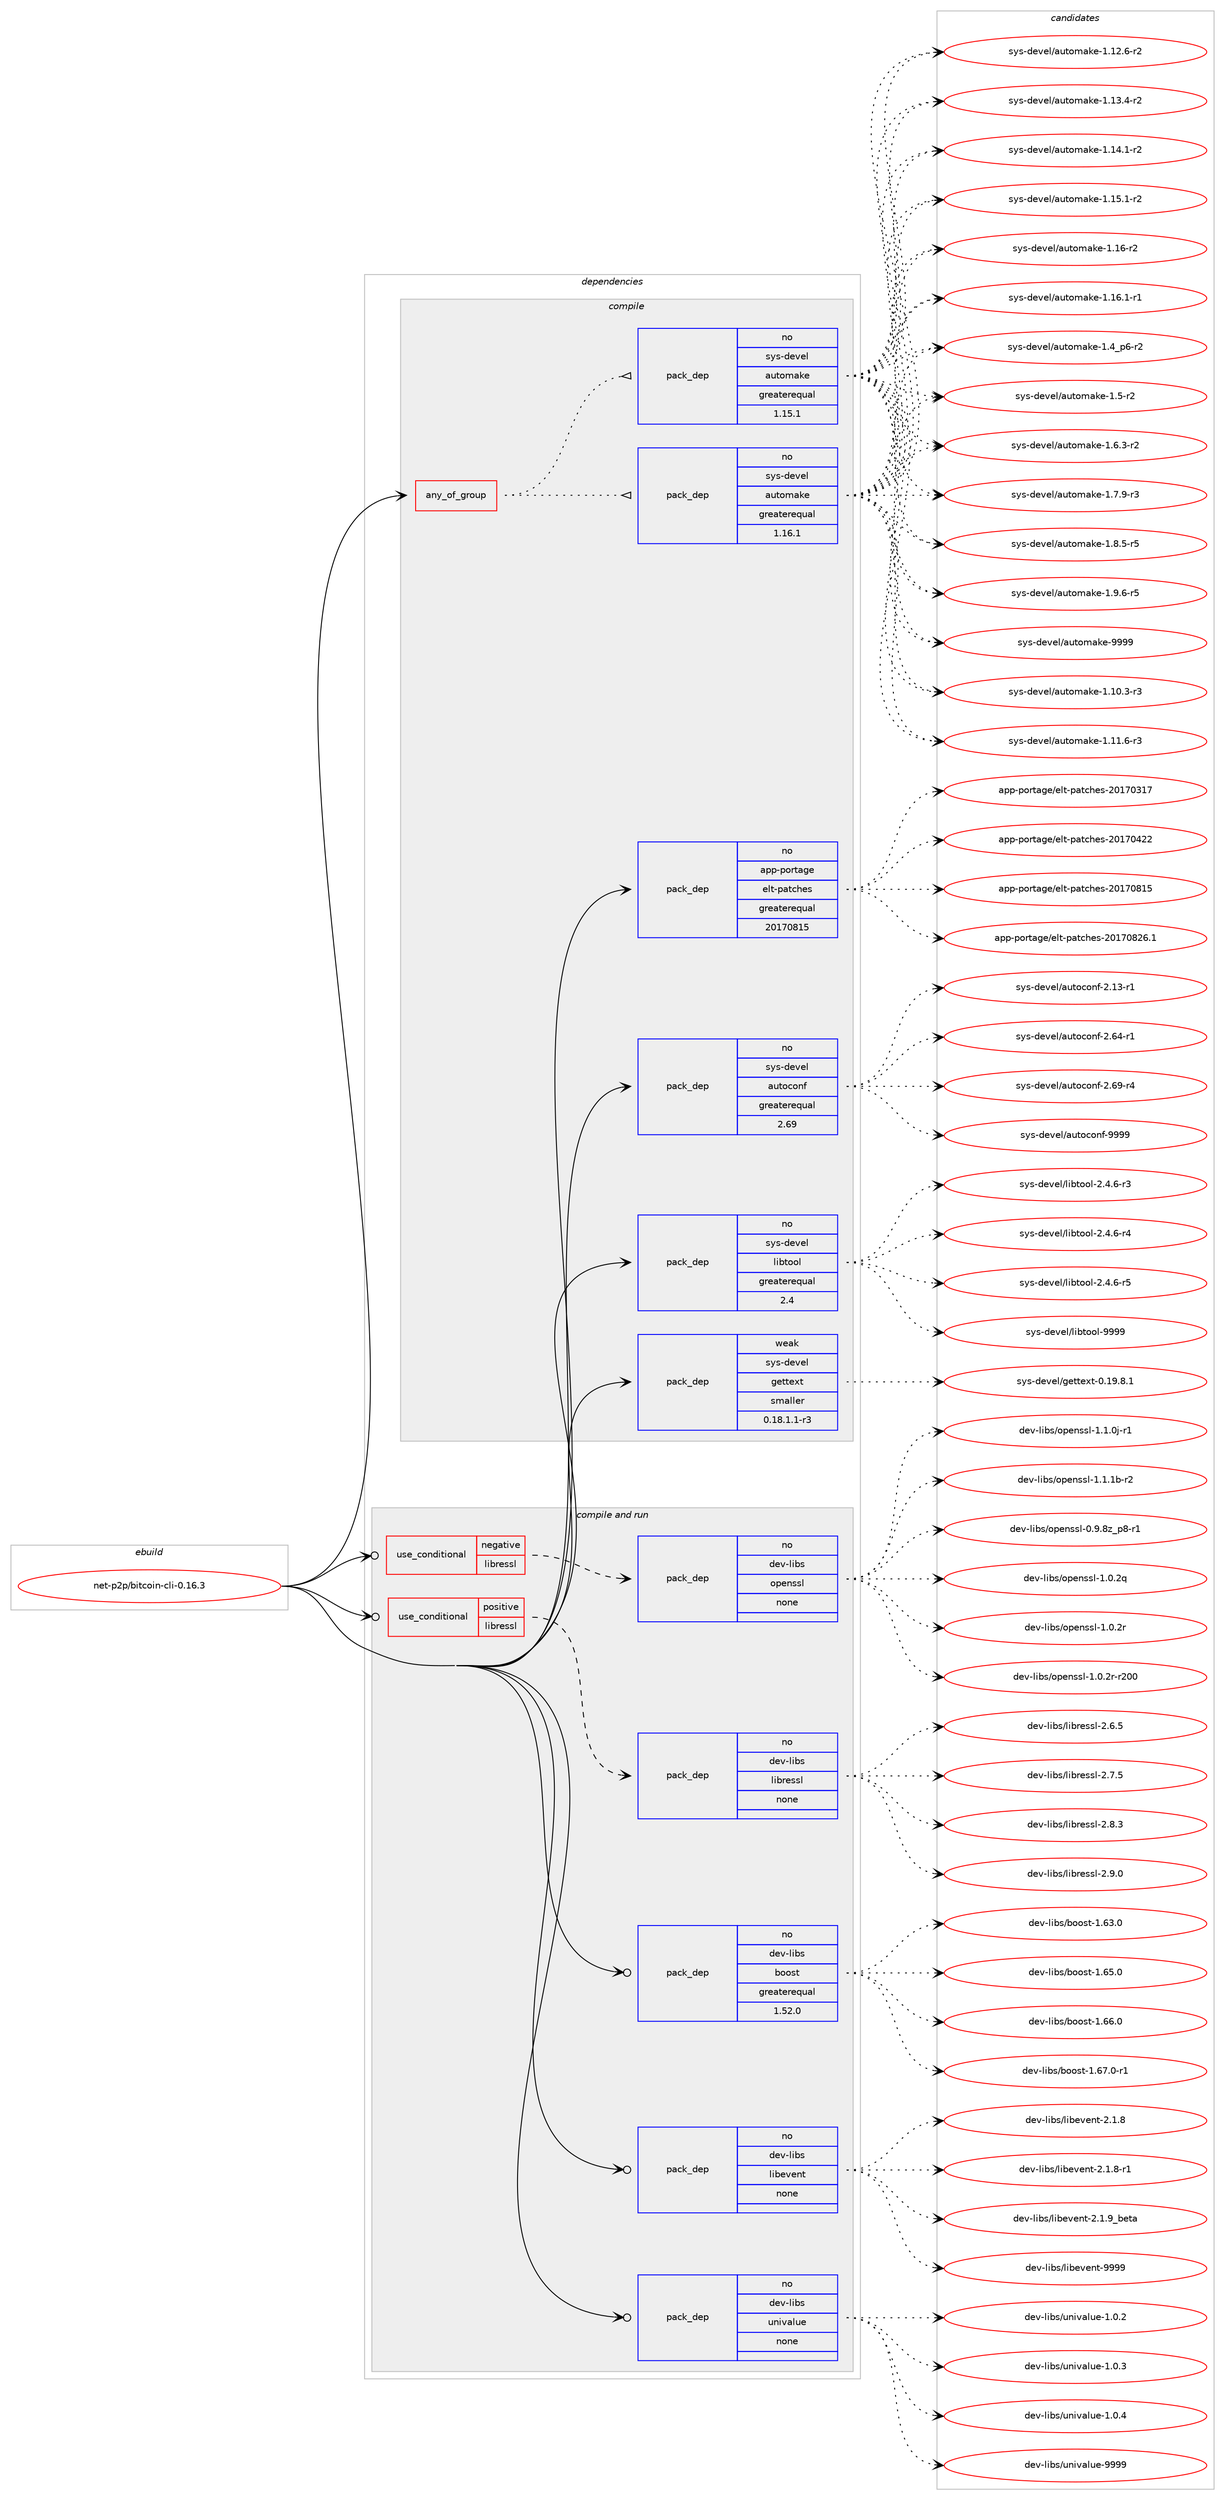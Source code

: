 digraph prolog {

# *************
# Graph options
# *************

newrank=true;
concentrate=true;
compound=true;
graph [rankdir=LR,fontname=Helvetica,fontsize=10,ranksep=1.5];#, ranksep=2.5, nodesep=0.2];
edge  [arrowhead=vee];
node  [fontname=Helvetica,fontsize=10];

# **********
# The ebuild
# **********

subgraph cluster_leftcol {
color=gray;
rank=same;
label=<<i>ebuild</i>>;
id [label="net-p2p/bitcoin-cli-0.16.3", color=red, width=4, href="../net-p2p/bitcoin-cli-0.16.3.svg"];
}

# ****************
# The dependencies
# ****************

subgraph cluster_midcol {
color=gray;
label=<<i>dependencies</i>>;
subgraph cluster_compile {
fillcolor="#eeeeee";
style=filled;
label=<<i>compile</i>>;
subgraph any26535 {
dependency1675028 [label=<<TABLE BORDER="0" CELLBORDER="1" CELLSPACING="0" CELLPADDING="4"><TR><TD CELLPADDING="10">any_of_group</TD></TR></TABLE>>, shape=none, color=red];subgraph pack1197765 {
dependency1675029 [label=<<TABLE BORDER="0" CELLBORDER="1" CELLSPACING="0" CELLPADDING="4" WIDTH="220"><TR><TD ROWSPAN="6" CELLPADDING="30">pack_dep</TD></TR><TR><TD WIDTH="110">no</TD></TR><TR><TD>sys-devel</TD></TR><TR><TD>automake</TD></TR><TR><TD>greaterequal</TD></TR><TR><TD>1.16.1</TD></TR></TABLE>>, shape=none, color=blue];
}
dependency1675028:e -> dependency1675029:w [weight=20,style="dotted",arrowhead="oinv"];
subgraph pack1197766 {
dependency1675030 [label=<<TABLE BORDER="0" CELLBORDER="1" CELLSPACING="0" CELLPADDING="4" WIDTH="220"><TR><TD ROWSPAN="6" CELLPADDING="30">pack_dep</TD></TR><TR><TD WIDTH="110">no</TD></TR><TR><TD>sys-devel</TD></TR><TR><TD>automake</TD></TR><TR><TD>greaterequal</TD></TR><TR><TD>1.15.1</TD></TR></TABLE>>, shape=none, color=blue];
}
dependency1675028:e -> dependency1675030:w [weight=20,style="dotted",arrowhead="oinv"];
}
id:e -> dependency1675028:w [weight=20,style="solid",arrowhead="vee"];
subgraph pack1197767 {
dependency1675031 [label=<<TABLE BORDER="0" CELLBORDER="1" CELLSPACING="0" CELLPADDING="4" WIDTH="220"><TR><TD ROWSPAN="6" CELLPADDING="30">pack_dep</TD></TR><TR><TD WIDTH="110">no</TD></TR><TR><TD>app-portage</TD></TR><TR><TD>elt-patches</TD></TR><TR><TD>greaterequal</TD></TR><TR><TD>20170815</TD></TR></TABLE>>, shape=none, color=blue];
}
id:e -> dependency1675031:w [weight=20,style="solid",arrowhead="vee"];
subgraph pack1197768 {
dependency1675032 [label=<<TABLE BORDER="0" CELLBORDER="1" CELLSPACING="0" CELLPADDING="4" WIDTH="220"><TR><TD ROWSPAN="6" CELLPADDING="30">pack_dep</TD></TR><TR><TD WIDTH="110">no</TD></TR><TR><TD>sys-devel</TD></TR><TR><TD>autoconf</TD></TR><TR><TD>greaterequal</TD></TR><TR><TD>2.69</TD></TR></TABLE>>, shape=none, color=blue];
}
id:e -> dependency1675032:w [weight=20,style="solid",arrowhead="vee"];
subgraph pack1197769 {
dependency1675033 [label=<<TABLE BORDER="0" CELLBORDER="1" CELLSPACING="0" CELLPADDING="4" WIDTH="220"><TR><TD ROWSPAN="6" CELLPADDING="30">pack_dep</TD></TR><TR><TD WIDTH="110">no</TD></TR><TR><TD>sys-devel</TD></TR><TR><TD>libtool</TD></TR><TR><TD>greaterequal</TD></TR><TR><TD>2.4</TD></TR></TABLE>>, shape=none, color=blue];
}
id:e -> dependency1675033:w [weight=20,style="solid",arrowhead="vee"];
subgraph pack1197770 {
dependency1675034 [label=<<TABLE BORDER="0" CELLBORDER="1" CELLSPACING="0" CELLPADDING="4" WIDTH="220"><TR><TD ROWSPAN="6" CELLPADDING="30">pack_dep</TD></TR><TR><TD WIDTH="110">weak</TD></TR><TR><TD>sys-devel</TD></TR><TR><TD>gettext</TD></TR><TR><TD>smaller</TD></TR><TR><TD>0.18.1.1-r3</TD></TR></TABLE>>, shape=none, color=blue];
}
id:e -> dependency1675034:w [weight=20,style="solid",arrowhead="vee"];
}
subgraph cluster_compileandrun {
fillcolor="#eeeeee";
style=filled;
label=<<i>compile and run</i>>;
subgraph cond449898 {
dependency1675035 [label=<<TABLE BORDER="0" CELLBORDER="1" CELLSPACING="0" CELLPADDING="4"><TR><TD ROWSPAN="3" CELLPADDING="10">use_conditional</TD></TR><TR><TD>negative</TD></TR><TR><TD>libressl</TD></TR></TABLE>>, shape=none, color=red];
subgraph pack1197771 {
dependency1675036 [label=<<TABLE BORDER="0" CELLBORDER="1" CELLSPACING="0" CELLPADDING="4" WIDTH="220"><TR><TD ROWSPAN="6" CELLPADDING="30">pack_dep</TD></TR><TR><TD WIDTH="110">no</TD></TR><TR><TD>dev-libs</TD></TR><TR><TD>openssl</TD></TR><TR><TD>none</TD></TR><TR><TD></TD></TR></TABLE>>, shape=none, color=blue];
}
dependency1675035:e -> dependency1675036:w [weight=20,style="dashed",arrowhead="vee"];
}
id:e -> dependency1675035:w [weight=20,style="solid",arrowhead="odotvee"];
subgraph cond449899 {
dependency1675037 [label=<<TABLE BORDER="0" CELLBORDER="1" CELLSPACING="0" CELLPADDING="4"><TR><TD ROWSPAN="3" CELLPADDING="10">use_conditional</TD></TR><TR><TD>positive</TD></TR><TR><TD>libressl</TD></TR></TABLE>>, shape=none, color=red];
subgraph pack1197772 {
dependency1675038 [label=<<TABLE BORDER="0" CELLBORDER="1" CELLSPACING="0" CELLPADDING="4" WIDTH="220"><TR><TD ROWSPAN="6" CELLPADDING="30">pack_dep</TD></TR><TR><TD WIDTH="110">no</TD></TR><TR><TD>dev-libs</TD></TR><TR><TD>libressl</TD></TR><TR><TD>none</TD></TR><TR><TD></TD></TR></TABLE>>, shape=none, color=blue];
}
dependency1675037:e -> dependency1675038:w [weight=20,style="dashed",arrowhead="vee"];
}
id:e -> dependency1675037:w [weight=20,style="solid",arrowhead="odotvee"];
subgraph pack1197773 {
dependency1675039 [label=<<TABLE BORDER="0" CELLBORDER="1" CELLSPACING="0" CELLPADDING="4" WIDTH="220"><TR><TD ROWSPAN="6" CELLPADDING="30">pack_dep</TD></TR><TR><TD WIDTH="110">no</TD></TR><TR><TD>dev-libs</TD></TR><TR><TD>boost</TD></TR><TR><TD>greaterequal</TD></TR><TR><TD>1.52.0</TD></TR></TABLE>>, shape=none, color=blue];
}
id:e -> dependency1675039:w [weight=20,style="solid",arrowhead="odotvee"];
subgraph pack1197774 {
dependency1675040 [label=<<TABLE BORDER="0" CELLBORDER="1" CELLSPACING="0" CELLPADDING="4" WIDTH="220"><TR><TD ROWSPAN="6" CELLPADDING="30">pack_dep</TD></TR><TR><TD WIDTH="110">no</TD></TR><TR><TD>dev-libs</TD></TR><TR><TD>libevent</TD></TR><TR><TD>none</TD></TR><TR><TD></TD></TR></TABLE>>, shape=none, color=blue];
}
id:e -> dependency1675040:w [weight=20,style="solid",arrowhead="odotvee"];
subgraph pack1197775 {
dependency1675041 [label=<<TABLE BORDER="0" CELLBORDER="1" CELLSPACING="0" CELLPADDING="4" WIDTH="220"><TR><TD ROWSPAN="6" CELLPADDING="30">pack_dep</TD></TR><TR><TD WIDTH="110">no</TD></TR><TR><TD>dev-libs</TD></TR><TR><TD>univalue</TD></TR><TR><TD>none</TD></TR><TR><TD></TD></TR></TABLE>>, shape=none, color=blue];
}
id:e -> dependency1675041:w [weight=20,style="solid",arrowhead="odotvee"];
}
subgraph cluster_run {
fillcolor="#eeeeee";
style=filled;
label=<<i>run</i>>;
}
}

# **************
# The candidates
# **************

subgraph cluster_choices {
rank=same;
color=gray;
label=<<i>candidates</i>>;

subgraph choice1197765 {
color=black;
nodesep=1;
choice11512111545100101118101108479711711611110997107101454946494846514511451 [label="sys-devel/automake-1.10.3-r3", color=red, width=4,href="../sys-devel/automake-1.10.3-r3.svg"];
choice11512111545100101118101108479711711611110997107101454946494946544511451 [label="sys-devel/automake-1.11.6-r3", color=red, width=4,href="../sys-devel/automake-1.11.6-r3.svg"];
choice11512111545100101118101108479711711611110997107101454946495046544511450 [label="sys-devel/automake-1.12.6-r2", color=red, width=4,href="../sys-devel/automake-1.12.6-r2.svg"];
choice11512111545100101118101108479711711611110997107101454946495146524511450 [label="sys-devel/automake-1.13.4-r2", color=red, width=4,href="../sys-devel/automake-1.13.4-r2.svg"];
choice11512111545100101118101108479711711611110997107101454946495246494511450 [label="sys-devel/automake-1.14.1-r2", color=red, width=4,href="../sys-devel/automake-1.14.1-r2.svg"];
choice11512111545100101118101108479711711611110997107101454946495346494511450 [label="sys-devel/automake-1.15.1-r2", color=red, width=4,href="../sys-devel/automake-1.15.1-r2.svg"];
choice1151211154510010111810110847971171161111099710710145494649544511450 [label="sys-devel/automake-1.16-r2", color=red, width=4,href="../sys-devel/automake-1.16-r2.svg"];
choice11512111545100101118101108479711711611110997107101454946495446494511449 [label="sys-devel/automake-1.16.1-r1", color=red, width=4,href="../sys-devel/automake-1.16.1-r1.svg"];
choice115121115451001011181011084797117116111109971071014549465295112544511450 [label="sys-devel/automake-1.4_p6-r2", color=red, width=4,href="../sys-devel/automake-1.4_p6-r2.svg"];
choice11512111545100101118101108479711711611110997107101454946534511450 [label="sys-devel/automake-1.5-r2", color=red, width=4,href="../sys-devel/automake-1.5-r2.svg"];
choice115121115451001011181011084797117116111109971071014549465446514511450 [label="sys-devel/automake-1.6.3-r2", color=red, width=4,href="../sys-devel/automake-1.6.3-r2.svg"];
choice115121115451001011181011084797117116111109971071014549465546574511451 [label="sys-devel/automake-1.7.9-r3", color=red, width=4,href="../sys-devel/automake-1.7.9-r3.svg"];
choice115121115451001011181011084797117116111109971071014549465646534511453 [label="sys-devel/automake-1.8.5-r5", color=red, width=4,href="../sys-devel/automake-1.8.5-r5.svg"];
choice115121115451001011181011084797117116111109971071014549465746544511453 [label="sys-devel/automake-1.9.6-r5", color=red, width=4,href="../sys-devel/automake-1.9.6-r5.svg"];
choice115121115451001011181011084797117116111109971071014557575757 [label="sys-devel/automake-9999", color=red, width=4,href="../sys-devel/automake-9999.svg"];
dependency1675029:e -> choice11512111545100101118101108479711711611110997107101454946494846514511451:w [style=dotted,weight="100"];
dependency1675029:e -> choice11512111545100101118101108479711711611110997107101454946494946544511451:w [style=dotted,weight="100"];
dependency1675029:e -> choice11512111545100101118101108479711711611110997107101454946495046544511450:w [style=dotted,weight="100"];
dependency1675029:e -> choice11512111545100101118101108479711711611110997107101454946495146524511450:w [style=dotted,weight="100"];
dependency1675029:e -> choice11512111545100101118101108479711711611110997107101454946495246494511450:w [style=dotted,weight="100"];
dependency1675029:e -> choice11512111545100101118101108479711711611110997107101454946495346494511450:w [style=dotted,weight="100"];
dependency1675029:e -> choice1151211154510010111810110847971171161111099710710145494649544511450:w [style=dotted,weight="100"];
dependency1675029:e -> choice11512111545100101118101108479711711611110997107101454946495446494511449:w [style=dotted,weight="100"];
dependency1675029:e -> choice115121115451001011181011084797117116111109971071014549465295112544511450:w [style=dotted,weight="100"];
dependency1675029:e -> choice11512111545100101118101108479711711611110997107101454946534511450:w [style=dotted,weight="100"];
dependency1675029:e -> choice115121115451001011181011084797117116111109971071014549465446514511450:w [style=dotted,weight="100"];
dependency1675029:e -> choice115121115451001011181011084797117116111109971071014549465546574511451:w [style=dotted,weight="100"];
dependency1675029:e -> choice115121115451001011181011084797117116111109971071014549465646534511453:w [style=dotted,weight="100"];
dependency1675029:e -> choice115121115451001011181011084797117116111109971071014549465746544511453:w [style=dotted,weight="100"];
dependency1675029:e -> choice115121115451001011181011084797117116111109971071014557575757:w [style=dotted,weight="100"];
}
subgraph choice1197766 {
color=black;
nodesep=1;
choice11512111545100101118101108479711711611110997107101454946494846514511451 [label="sys-devel/automake-1.10.3-r3", color=red, width=4,href="../sys-devel/automake-1.10.3-r3.svg"];
choice11512111545100101118101108479711711611110997107101454946494946544511451 [label="sys-devel/automake-1.11.6-r3", color=red, width=4,href="../sys-devel/automake-1.11.6-r3.svg"];
choice11512111545100101118101108479711711611110997107101454946495046544511450 [label="sys-devel/automake-1.12.6-r2", color=red, width=4,href="../sys-devel/automake-1.12.6-r2.svg"];
choice11512111545100101118101108479711711611110997107101454946495146524511450 [label="sys-devel/automake-1.13.4-r2", color=red, width=4,href="../sys-devel/automake-1.13.4-r2.svg"];
choice11512111545100101118101108479711711611110997107101454946495246494511450 [label="sys-devel/automake-1.14.1-r2", color=red, width=4,href="../sys-devel/automake-1.14.1-r2.svg"];
choice11512111545100101118101108479711711611110997107101454946495346494511450 [label="sys-devel/automake-1.15.1-r2", color=red, width=4,href="../sys-devel/automake-1.15.1-r2.svg"];
choice1151211154510010111810110847971171161111099710710145494649544511450 [label="sys-devel/automake-1.16-r2", color=red, width=4,href="../sys-devel/automake-1.16-r2.svg"];
choice11512111545100101118101108479711711611110997107101454946495446494511449 [label="sys-devel/automake-1.16.1-r1", color=red, width=4,href="../sys-devel/automake-1.16.1-r1.svg"];
choice115121115451001011181011084797117116111109971071014549465295112544511450 [label="sys-devel/automake-1.4_p6-r2", color=red, width=4,href="../sys-devel/automake-1.4_p6-r2.svg"];
choice11512111545100101118101108479711711611110997107101454946534511450 [label="sys-devel/automake-1.5-r2", color=red, width=4,href="../sys-devel/automake-1.5-r2.svg"];
choice115121115451001011181011084797117116111109971071014549465446514511450 [label="sys-devel/automake-1.6.3-r2", color=red, width=4,href="../sys-devel/automake-1.6.3-r2.svg"];
choice115121115451001011181011084797117116111109971071014549465546574511451 [label="sys-devel/automake-1.7.9-r3", color=red, width=4,href="../sys-devel/automake-1.7.9-r3.svg"];
choice115121115451001011181011084797117116111109971071014549465646534511453 [label="sys-devel/automake-1.8.5-r5", color=red, width=4,href="../sys-devel/automake-1.8.5-r5.svg"];
choice115121115451001011181011084797117116111109971071014549465746544511453 [label="sys-devel/automake-1.9.6-r5", color=red, width=4,href="../sys-devel/automake-1.9.6-r5.svg"];
choice115121115451001011181011084797117116111109971071014557575757 [label="sys-devel/automake-9999", color=red, width=4,href="../sys-devel/automake-9999.svg"];
dependency1675030:e -> choice11512111545100101118101108479711711611110997107101454946494846514511451:w [style=dotted,weight="100"];
dependency1675030:e -> choice11512111545100101118101108479711711611110997107101454946494946544511451:w [style=dotted,weight="100"];
dependency1675030:e -> choice11512111545100101118101108479711711611110997107101454946495046544511450:w [style=dotted,weight="100"];
dependency1675030:e -> choice11512111545100101118101108479711711611110997107101454946495146524511450:w [style=dotted,weight="100"];
dependency1675030:e -> choice11512111545100101118101108479711711611110997107101454946495246494511450:w [style=dotted,weight="100"];
dependency1675030:e -> choice11512111545100101118101108479711711611110997107101454946495346494511450:w [style=dotted,weight="100"];
dependency1675030:e -> choice1151211154510010111810110847971171161111099710710145494649544511450:w [style=dotted,weight="100"];
dependency1675030:e -> choice11512111545100101118101108479711711611110997107101454946495446494511449:w [style=dotted,weight="100"];
dependency1675030:e -> choice115121115451001011181011084797117116111109971071014549465295112544511450:w [style=dotted,weight="100"];
dependency1675030:e -> choice11512111545100101118101108479711711611110997107101454946534511450:w [style=dotted,weight="100"];
dependency1675030:e -> choice115121115451001011181011084797117116111109971071014549465446514511450:w [style=dotted,weight="100"];
dependency1675030:e -> choice115121115451001011181011084797117116111109971071014549465546574511451:w [style=dotted,weight="100"];
dependency1675030:e -> choice115121115451001011181011084797117116111109971071014549465646534511453:w [style=dotted,weight="100"];
dependency1675030:e -> choice115121115451001011181011084797117116111109971071014549465746544511453:w [style=dotted,weight="100"];
dependency1675030:e -> choice115121115451001011181011084797117116111109971071014557575757:w [style=dotted,weight="100"];
}
subgraph choice1197767 {
color=black;
nodesep=1;
choice97112112451121111141169710310147101108116451129711699104101115455048495548514955 [label="app-portage/elt-patches-20170317", color=red, width=4,href="../app-portage/elt-patches-20170317.svg"];
choice97112112451121111141169710310147101108116451129711699104101115455048495548525050 [label="app-portage/elt-patches-20170422", color=red, width=4,href="../app-portage/elt-patches-20170422.svg"];
choice97112112451121111141169710310147101108116451129711699104101115455048495548564953 [label="app-portage/elt-patches-20170815", color=red, width=4,href="../app-portage/elt-patches-20170815.svg"];
choice971121124511211111411697103101471011081164511297116991041011154550484955485650544649 [label="app-portage/elt-patches-20170826.1", color=red, width=4,href="../app-portage/elt-patches-20170826.1.svg"];
dependency1675031:e -> choice97112112451121111141169710310147101108116451129711699104101115455048495548514955:w [style=dotted,weight="100"];
dependency1675031:e -> choice97112112451121111141169710310147101108116451129711699104101115455048495548525050:w [style=dotted,weight="100"];
dependency1675031:e -> choice97112112451121111141169710310147101108116451129711699104101115455048495548564953:w [style=dotted,weight="100"];
dependency1675031:e -> choice971121124511211111411697103101471011081164511297116991041011154550484955485650544649:w [style=dotted,weight="100"];
}
subgraph choice1197768 {
color=black;
nodesep=1;
choice1151211154510010111810110847971171161119911111010245504649514511449 [label="sys-devel/autoconf-2.13-r1", color=red, width=4,href="../sys-devel/autoconf-2.13-r1.svg"];
choice1151211154510010111810110847971171161119911111010245504654524511449 [label="sys-devel/autoconf-2.64-r1", color=red, width=4,href="../sys-devel/autoconf-2.64-r1.svg"];
choice1151211154510010111810110847971171161119911111010245504654574511452 [label="sys-devel/autoconf-2.69-r4", color=red, width=4,href="../sys-devel/autoconf-2.69-r4.svg"];
choice115121115451001011181011084797117116111991111101024557575757 [label="sys-devel/autoconf-9999", color=red, width=4,href="../sys-devel/autoconf-9999.svg"];
dependency1675032:e -> choice1151211154510010111810110847971171161119911111010245504649514511449:w [style=dotted,weight="100"];
dependency1675032:e -> choice1151211154510010111810110847971171161119911111010245504654524511449:w [style=dotted,weight="100"];
dependency1675032:e -> choice1151211154510010111810110847971171161119911111010245504654574511452:w [style=dotted,weight="100"];
dependency1675032:e -> choice115121115451001011181011084797117116111991111101024557575757:w [style=dotted,weight="100"];
}
subgraph choice1197769 {
color=black;
nodesep=1;
choice1151211154510010111810110847108105981161111111084550465246544511451 [label="sys-devel/libtool-2.4.6-r3", color=red, width=4,href="../sys-devel/libtool-2.4.6-r3.svg"];
choice1151211154510010111810110847108105981161111111084550465246544511452 [label="sys-devel/libtool-2.4.6-r4", color=red, width=4,href="../sys-devel/libtool-2.4.6-r4.svg"];
choice1151211154510010111810110847108105981161111111084550465246544511453 [label="sys-devel/libtool-2.4.6-r5", color=red, width=4,href="../sys-devel/libtool-2.4.6-r5.svg"];
choice1151211154510010111810110847108105981161111111084557575757 [label="sys-devel/libtool-9999", color=red, width=4,href="../sys-devel/libtool-9999.svg"];
dependency1675033:e -> choice1151211154510010111810110847108105981161111111084550465246544511451:w [style=dotted,weight="100"];
dependency1675033:e -> choice1151211154510010111810110847108105981161111111084550465246544511452:w [style=dotted,weight="100"];
dependency1675033:e -> choice1151211154510010111810110847108105981161111111084550465246544511453:w [style=dotted,weight="100"];
dependency1675033:e -> choice1151211154510010111810110847108105981161111111084557575757:w [style=dotted,weight="100"];
}
subgraph choice1197770 {
color=black;
nodesep=1;
choice1151211154510010111810110847103101116116101120116454846495746564649 [label="sys-devel/gettext-0.19.8.1", color=red, width=4,href="../sys-devel/gettext-0.19.8.1.svg"];
dependency1675034:e -> choice1151211154510010111810110847103101116116101120116454846495746564649:w [style=dotted,weight="100"];
}
subgraph choice1197771 {
color=black;
nodesep=1;
choice10010111845108105981154711111210111011511510845484657465612295112564511449 [label="dev-libs/openssl-0.9.8z_p8-r1", color=red, width=4,href="../dev-libs/openssl-0.9.8z_p8-r1.svg"];
choice100101118451081059811547111112101110115115108454946484650113 [label="dev-libs/openssl-1.0.2q", color=red, width=4,href="../dev-libs/openssl-1.0.2q.svg"];
choice100101118451081059811547111112101110115115108454946484650114 [label="dev-libs/openssl-1.0.2r", color=red, width=4,href="../dev-libs/openssl-1.0.2r.svg"];
choice10010111845108105981154711111210111011511510845494648465011445114504848 [label="dev-libs/openssl-1.0.2r-r200", color=red, width=4,href="../dev-libs/openssl-1.0.2r-r200.svg"];
choice1001011184510810598115471111121011101151151084549464946481064511449 [label="dev-libs/openssl-1.1.0j-r1", color=red, width=4,href="../dev-libs/openssl-1.1.0j-r1.svg"];
choice100101118451081059811547111112101110115115108454946494649984511450 [label="dev-libs/openssl-1.1.1b-r2", color=red, width=4,href="../dev-libs/openssl-1.1.1b-r2.svg"];
dependency1675036:e -> choice10010111845108105981154711111210111011511510845484657465612295112564511449:w [style=dotted,weight="100"];
dependency1675036:e -> choice100101118451081059811547111112101110115115108454946484650113:w [style=dotted,weight="100"];
dependency1675036:e -> choice100101118451081059811547111112101110115115108454946484650114:w [style=dotted,weight="100"];
dependency1675036:e -> choice10010111845108105981154711111210111011511510845494648465011445114504848:w [style=dotted,weight="100"];
dependency1675036:e -> choice1001011184510810598115471111121011101151151084549464946481064511449:w [style=dotted,weight="100"];
dependency1675036:e -> choice100101118451081059811547111112101110115115108454946494649984511450:w [style=dotted,weight="100"];
}
subgraph choice1197772 {
color=black;
nodesep=1;
choice10010111845108105981154710810598114101115115108455046544653 [label="dev-libs/libressl-2.6.5", color=red, width=4,href="../dev-libs/libressl-2.6.5.svg"];
choice10010111845108105981154710810598114101115115108455046554653 [label="dev-libs/libressl-2.7.5", color=red, width=4,href="../dev-libs/libressl-2.7.5.svg"];
choice10010111845108105981154710810598114101115115108455046564651 [label="dev-libs/libressl-2.8.3", color=red, width=4,href="../dev-libs/libressl-2.8.3.svg"];
choice10010111845108105981154710810598114101115115108455046574648 [label="dev-libs/libressl-2.9.0", color=red, width=4,href="../dev-libs/libressl-2.9.0.svg"];
dependency1675038:e -> choice10010111845108105981154710810598114101115115108455046544653:w [style=dotted,weight="100"];
dependency1675038:e -> choice10010111845108105981154710810598114101115115108455046554653:w [style=dotted,weight="100"];
dependency1675038:e -> choice10010111845108105981154710810598114101115115108455046564651:w [style=dotted,weight="100"];
dependency1675038:e -> choice10010111845108105981154710810598114101115115108455046574648:w [style=dotted,weight="100"];
}
subgraph choice1197773 {
color=black;
nodesep=1;
choice1001011184510810598115479811111111511645494654514648 [label="dev-libs/boost-1.63.0", color=red, width=4,href="../dev-libs/boost-1.63.0.svg"];
choice1001011184510810598115479811111111511645494654534648 [label="dev-libs/boost-1.65.0", color=red, width=4,href="../dev-libs/boost-1.65.0.svg"];
choice1001011184510810598115479811111111511645494654544648 [label="dev-libs/boost-1.66.0", color=red, width=4,href="../dev-libs/boost-1.66.0.svg"];
choice10010111845108105981154798111111115116454946545546484511449 [label="dev-libs/boost-1.67.0-r1", color=red, width=4,href="../dev-libs/boost-1.67.0-r1.svg"];
dependency1675039:e -> choice1001011184510810598115479811111111511645494654514648:w [style=dotted,weight="100"];
dependency1675039:e -> choice1001011184510810598115479811111111511645494654534648:w [style=dotted,weight="100"];
dependency1675039:e -> choice1001011184510810598115479811111111511645494654544648:w [style=dotted,weight="100"];
dependency1675039:e -> choice10010111845108105981154798111111115116454946545546484511449:w [style=dotted,weight="100"];
}
subgraph choice1197774 {
color=black;
nodesep=1;
choice10010111845108105981154710810598101118101110116455046494656 [label="dev-libs/libevent-2.1.8", color=red, width=4,href="../dev-libs/libevent-2.1.8.svg"];
choice100101118451081059811547108105981011181011101164550464946564511449 [label="dev-libs/libevent-2.1.8-r1", color=red, width=4,href="../dev-libs/libevent-2.1.8-r1.svg"];
choice10010111845108105981154710810598101118101110116455046494657959810111697 [label="dev-libs/libevent-2.1.9_beta", color=red, width=4,href="../dev-libs/libevent-2.1.9_beta.svg"];
choice100101118451081059811547108105981011181011101164557575757 [label="dev-libs/libevent-9999", color=red, width=4,href="../dev-libs/libevent-9999.svg"];
dependency1675040:e -> choice10010111845108105981154710810598101118101110116455046494656:w [style=dotted,weight="100"];
dependency1675040:e -> choice100101118451081059811547108105981011181011101164550464946564511449:w [style=dotted,weight="100"];
dependency1675040:e -> choice10010111845108105981154710810598101118101110116455046494657959810111697:w [style=dotted,weight="100"];
dependency1675040:e -> choice100101118451081059811547108105981011181011101164557575757:w [style=dotted,weight="100"];
}
subgraph choice1197775 {
color=black;
nodesep=1;
choice10010111845108105981154711711010511897108117101454946484650 [label="dev-libs/univalue-1.0.2", color=red, width=4,href="../dev-libs/univalue-1.0.2.svg"];
choice10010111845108105981154711711010511897108117101454946484651 [label="dev-libs/univalue-1.0.3", color=red, width=4,href="../dev-libs/univalue-1.0.3.svg"];
choice10010111845108105981154711711010511897108117101454946484652 [label="dev-libs/univalue-1.0.4", color=red, width=4,href="../dev-libs/univalue-1.0.4.svg"];
choice100101118451081059811547117110105118971081171014557575757 [label="dev-libs/univalue-9999", color=red, width=4,href="../dev-libs/univalue-9999.svg"];
dependency1675041:e -> choice10010111845108105981154711711010511897108117101454946484650:w [style=dotted,weight="100"];
dependency1675041:e -> choice10010111845108105981154711711010511897108117101454946484651:w [style=dotted,weight="100"];
dependency1675041:e -> choice10010111845108105981154711711010511897108117101454946484652:w [style=dotted,weight="100"];
dependency1675041:e -> choice100101118451081059811547117110105118971081171014557575757:w [style=dotted,weight="100"];
}
}

}
